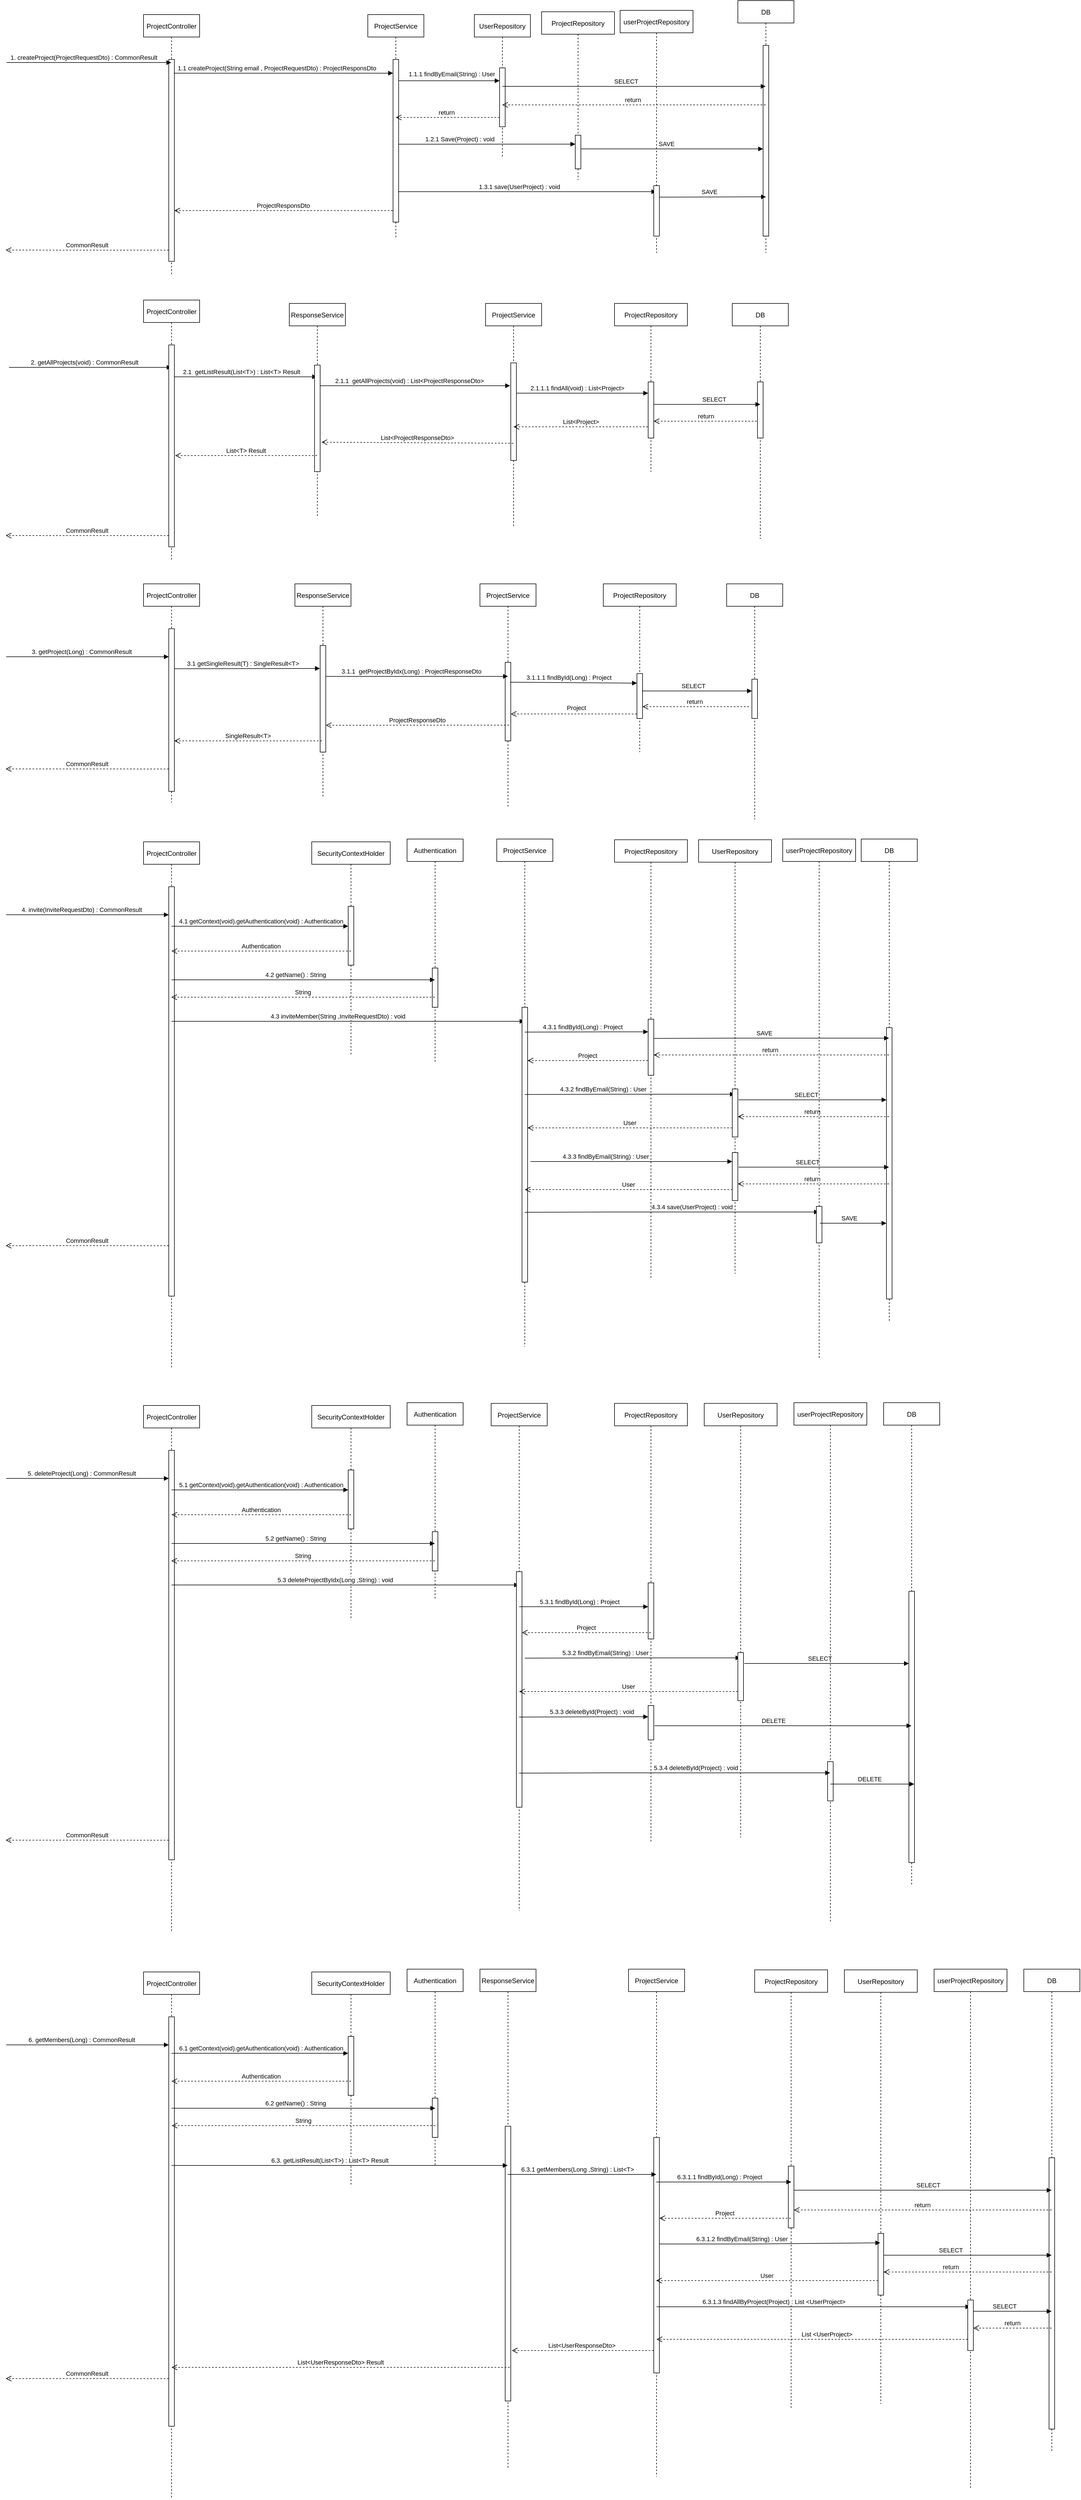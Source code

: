 <mxfile version="19.0.2" type="device"><diagram id="kgpKYQtTHZ0yAKxKKP6v" name="Page-1"><mxGraphModel dx="1528" dy="1760" grid="1" gridSize="10" guides="1" tooltips="1" connect="1" arrows="1" fold="1" page="1" pageScale="1" pageWidth="850" pageHeight="1100" math="0" shadow="0"><root><mxCell id="0"/><mxCell id="1" parent="0"/><mxCell id="3nuBFxr9cyL0pnOWT2aG-5" value="ProjectController" style="shape=umlLifeline;perimeter=lifelinePerimeter;container=1;collapsible=0;recursiveResize=0;rounded=0;shadow=0;strokeWidth=1;" parent="1" vertex="1"><mxGeometry x="360" y="85" width="100" height="465" as="geometry"/></mxCell><mxCell id="3nuBFxr9cyL0pnOWT2aG-6" value="" style="points=[];perimeter=orthogonalPerimeter;rounded=0;shadow=0;strokeWidth=1;" parent="3nuBFxr9cyL0pnOWT2aG-5" vertex="1"><mxGeometry x="45" y="80" width="10" height="360" as="geometry"/></mxCell><mxCell id="xVTGuYF2IWouIclzucZM-11" value="CommonResult" style="verticalAlign=bottom;endArrow=open;dashed=1;endSize=8;shadow=0;strokeWidth=1;entryX=0.922;entryY=0.934;entryDx=0;entryDy=0;entryPerimeter=0;" edge="1" parent="3nuBFxr9cyL0pnOWT2aG-5"><mxGeometry relative="1" as="geometry"><mxPoint x="-245.78" y="419.92" as="targetPoint"/><mxPoint x="45" y="420" as="sourcePoint"/></mxGeometry></mxCell><mxCell id="gjOl4dN1WwCDveRCM5ID-1" value="ProjectService" style="shape=umlLifeline;perimeter=lifelinePerimeter;container=1;collapsible=0;recursiveResize=0;rounded=0;shadow=0;strokeWidth=1;" parent="1" vertex="1"><mxGeometry x="760" y="85" width="100" height="400" as="geometry"/></mxCell><mxCell id="gjOl4dN1WwCDveRCM5ID-2" value="" style="points=[];perimeter=orthogonalPerimeter;rounded=0;shadow=0;strokeWidth=1;" parent="gjOl4dN1WwCDveRCM5ID-1" vertex="1"><mxGeometry x="45" y="80" width="10" height="290" as="geometry"/></mxCell><mxCell id="xVTGuYF2IWouIclzucZM-5" value="ProjectResponsDto" style="verticalAlign=bottom;endArrow=open;dashed=1;endSize=8;shadow=0;strokeWidth=1;" edge="1" parent="gjOl4dN1WwCDveRCM5ID-1" target="3nuBFxr9cyL0pnOWT2aG-6"><mxGeometry relative="1" as="geometry"><mxPoint x="-335" y="349.5" as="targetPoint"/><mxPoint x="44.5" y="349.5" as="sourcePoint"/></mxGeometry></mxCell><mxCell id="gjOl4dN1WwCDveRCM5ID-3" value="DB" style="shape=umlLifeline;perimeter=lifelinePerimeter;container=1;collapsible=0;recursiveResize=0;rounded=0;shadow=0;strokeWidth=1;" parent="1" vertex="1"><mxGeometry x="1420" y="60" width="100" height="450" as="geometry"/></mxCell><mxCell id="gjOl4dN1WwCDveRCM5ID-4" value="" style="points=[];perimeter=orthogonalPerimeter;rounded=0;shadow=0;strokeWidth=1;" parent="gjOl4dN1WwCDveRCM5ID-3" vertex="1"><mxGeometry x="45" y="80" width="10" height="340" as="geometry"/></mxCell><mxCell id="gjOl4dN1WwCDveRCM5ID-7" value="1. createProject(ProjectRequestDto) : CommonResult" style="verticalAlign=bottom;endArrow=block;shadow=0;strokeWidth=1;exitX=1.073;exitY=0.054;exitDx=0;exitDy=0;exitPerimeter=0;" parent="1" edge="1" target="3nuBFxr9cyL0pnOWT2aG-5"><mxGeometry x="-0.059" relative="1" as="geometry"><mxPoint x="115.73" y="170.52" as="sourcePoint"/><mxPoint x="410" y="170" as="targetPoint"/><mxPoint as="offset"/></mxGeometry></mxCell><mxCell id="gjOl4dN1WwCDveRCM5ID-31" value="2. getAllProjects(void) : CommonResult " style="verticalAlign=bottom;endArrow=block;shadow=0;strokeWidth=1;" parent="1" edge="1"><mxGeometry x="-0.059" relative="1" as="geometry"><mxPoint x="120" y="714" as="sourcePoint"/><mxPoint x="410" y="714" as="targetPoint"/><mxPoint as="offset"/></mxGeometry></mxCell><mxCell id="gjOl4dN1WwCDveRCM5ID-45" value="UserRepository" style="shape=umlLifeline;perimeter=lifelinePerimeter;container=1;collapsible=0;recursiveResize=0;rounded=0;shadow=0;strokeWidth=1;" parent="1" vertex="1"><mxGeometry x="950" y="85" width="100" height="255" as="geometry"/></mxCell><mxCell id="gjOl4dN1WwCDveRCM5ID-48" value="" style="points=[];perimeter=orthogonalPerimeter;rounded=0;shadow=0;strokeWidth=1;" parent="gjOl4dN1WwCDveRCM5ID-45" vertex="1"><mxGeometry x="45" y="95" width="10" height="105" as="geometry"/></mxCell><mxCell id="gjOl4dN1WwCDveRCM5ID-50" value="1.1.1 findByEmail(String) : User" style="verticalAlign=bottom;endArrow=block;shadow=0;strokeWidth=1;" parent="gjOl4dN1WwCDveRCM5ID-45" edge="1" source="gjOl4dN1WwCDveRCM5ID-2"><mxGeometry x="0.056" y="3" relative="1" as="geometry"><mxPoint x="-130" y="118" as="sourcePoint"/><mxPoint x="45" y="118" as="targetPoint"/><mxPoint as="offset"/><Array as="points"><mxPoint x="45" y="118"/></Array></mxGeometry></mxCell><mxCell id="xVTGuYF2IWouIclzucZM-22" value="1.2.1 Save(Project) : void" style="verticalAlign=bottom;endArrow=block;shadow=0;strokeWidth=1;exitX=0.941;exitY=0.521;exitDx=0;exitDy=0;exitPerimeter=0;" edge="1" parent="gjOl4dN1WwCDveRCM5ID-45" source="gjOl4dN1WwCDveRCM5ID-2"><mxGeometry x="-0.31" relative="1" as="geometry"><mxPoint x="-130" y="231" as="sourcePoint"/><mxPoint x="180" y="231" as="targetPoint"/><mxPoint x="1" as="offset"/><Array as="points"><mxPoint x="140" y="231"/><mxPoint x="180" y="231"/></Array></mxGeometry></mxCell><mxCell id="gjOl4dN1WwCDveRCM5ID-36" value="2.1  getListResult(List&lt;T&gt;) : List&lt;T&gt; Result" style="verticalAlign=bottom;endArrow=block;shadow=0;strokeWidth=1;" parent="1" edge="1" target="xVTGuYF2IWouIclzucZM-33"><mxGeometry x="-0.057" relative="1" as="geometry"><mxPoint x="415" y="730.83" as="sourcePoint"/><mxPoint x="806.6" y="730.83" as="targetPoint"/><mxPoint as="offset"/></mxGeometry></mxCell><mxCell id="xVTGuYF2IWouIclzucZM-4" value="return " style="verticalAlign=bottom;endArrow=open;dashed=1;endSize=8;shadow=0;strokeWidth=1;" edge="1" parent="1"><mxGeometry relative="1" as="geometry"><mxPoint x="999.759" y="246" as="targetPoint"/><mxPoint x="1469.5" y="246" as="sourcePoint"/></mxGeometry></mxCell><mxCell id="xVTGuYF2IWouIclzucZM-7" value="ProjectRepository" style="shape=umlLifeline;perimeter=lifelinePerimeter;container=1;collapsible=0;recursiveResize=0;rounded=0;shadow=0;strokeWidth=1;" vertex="1" parent="1"><mxGeometry x="1070" y="80" width="130" height="300" as="geometry"/></mxCell><mxCell id="xVTGuYF2IWouIclzucZM-20" value="" style="points=[];perimeter=orthogonalPerimeter;rounded=0;shadow=0;strokeWidth=1;" vertex="1" parent="xVTGuYF2IWouIclzucZM-7"><mxGeometry x="60" y="220" width="10" height="60" as="geometry"/></mxCell><mxCell id="xVTGuYF2IWouIclzucZM-10" value="1.3.1 save(UserProject) : void" style="verticalAlign=bottom;endArrow=block;shadow=0;strokeWidth=1;exitX=0.916;exitY=0.813;exitDx=0;exitDy=0;exitPerimeter=0;" edge="1" parent="1" source="gjOl4dN1WwCDveRCM5ID-2" target="xVTGuYF2IWouIclzucZM-18"><mxGeometry x="-0.059" relative="1" as="geometry"><mxPoint x="820" y="401" as="sourcePoint"/><mxPoint x="1135.2" y="400.0" as="targetPoint"/><mxPoint as="offset"/></mxGeometry></mxCell><mxCell id="gjOl4dN1WwCDveRCM5ID-9" value="1.1 createProject(String email , ProjectRequestDto) : ProjectResponsDto" style="verticalAlign=bottom;endArrow=block;shadow=0;strokeWidth=1;exitX=0.911;exitY=0.068;exitDx=0;exitDy=0;exitPerimeter=0;" parent="1" edge="1" target="gjOl4dN1WwCDveRCM5ID-2" source="3nuBFxr9cyL0pnOWT2aG-6"><mxGeometry x="-0.059" relative="1" as="geometry"><mxPoint x="425" y="190" as="sourcePoint"/><mxPoint x="810" y="190" as="targetPoint"/><mxPoint as="offset"/></mxGeometry></mxCell><mxCell id="xVTGuYF2IWouIclzucZM-15" value="SELECT" style="verticalAlign=bottom;endArrow=block;shadow=0;strokeWidth=1;" edge="1" parent="1" source="gjOl4dN1WwCDveRCM5ID-45" target="gjOl4dN1WwCDveRCM5ID-3"><mxGeometry x="-0.059" relative="1" as="geometry"><mxPoint x="1020" y="213" as="sourcePoint"/><mxPoint x="1206" y="213" as="targetPoint"/><mxPoint as="offset"/><Array as="points"><mxPoint x="1206" y="213"/><mxPoint x="1260" y="213"/></Array></mxGeometry></mxCell><mxCell id="xVTGuYF2IWouIclzucZM-17" value="return " style="verticalAlign=bottom;endArrow=open;dashed=1;endSize=8;shadow=0;strokeWidth=1;exitX=-0.019;exitY=0.842;exitDx=0;exitDy=0;exitPerimeter=0;" edge="1" parent="1" source="gjOl4dN1WwCDveRCM5ID-48" target="gjOl4dN1WwCDveRCM5ID-1"><mxGeometry relative="1" as="geometry"><mxPoint x="810" y="270" as="targetPoint"/><mxPoint x="990" y="270" as="sourcePoint"/></mxGeometry></mxCell><mxCell id="xVTGuYF2IWouIclzucZM-18" value="userProjectRepository" style="shape=umlLifeline;perimeter=lifelinePerimeter;container=1;collapsible=0;recursiveResize=0;rounded=0;shadow=0;strokeWidth=1;" vertex="1" parent="1"><mxGeometry x="1210" y="77.5" width="130" height="432.5" as="geometry"/></mxCell><mxCell id="xVTGuYF2IWouIclzucZM-19" value="" style="points=[];perimeter=orthogonalPerimeter;rounded=0;shadow=0;strokeWidth=1;" vertex="1" parent="xVTGuYF2IWouIclzucZM-18"><mxGeometry x="60" y="312.5" width="10" height="90" as="geometry"/></mxCell><mxCell id="xVTGuYF2IWouIclzucZM-23" value="SAVE" style="verticalAlign=bottom;endArrow=block;shadow=0;strokeWidth=1;" edge="1" parent="xVTGuYF2IWouIclzucZM-18" target="gjOl4dN1WwCDveRCM5ID-4"><mxGeometry x="-0.059" relative="1" as="geometry"><mxPoint x="-70" y="247" as="sourcePoint"/><mxPoint x="400" y="247" as="targetPoint"/><mxPoint as="offset"/><Array as="points"><mxPoint x="136.5" y="247"/><mxPoint x="190.5" y="247"/></Array></mxGeometry></mxCell><mxCell id="xVTGuYF2IWouIclzucZM-24" value="SAVE" style="verticalAlign=bottom;endArrow=block;shadow=0;strokeWidth=1;" edge="1" parent="xVTGuYF2IWouIclzucZM-18"><mxGeometry x="-0.059" relative="1" as="geometry"><mxPoint x="70" y="333.03" as="sourcePoint"/><mxPoint x="260" y="332.5" as="targetPoint"/><mxPoint as="offset"/><Array as="points"><mxPoint x="230" y="332.5"/></Array></mxGeometry></mxCell><mxCell id="xVTGuYF2IWouIclzucZM-30" value="ProjectService" style="shape=umlLifeline;perimeter=lifelinePerimeter;container=1;collapsible=0;recursiveResize=0;rounded=0;shadow=0;strokeWidth=1;" vertex="1" parent="1"><mxGeometry x="970" y="600" width="100" height="400" as="geometry"/></mxCell><mxCell id="xVTGuYF2IWouIclzucZM-41" value="" style="points=[];perimeter=orthogonalPerimeter;rounded=0;shadow=0;strokeWidth=1;" vertex="1" parent="xVTGuYF2IWouIclzucZM-30"><mxGeometry x="45" y="106" width="10" height="174" as="geometry"/></mxCell><mxCell id="xVTGuYF2IWouIclzucZM-32" value="List&lt;ProjectResponseDto&gt;" style="verticalAlign=bottom;endArrow=open;dashed=1;endSize=8;shadow=0;strokeWidth=1;fontFamily=Helvetica;entryX=1.253;entryY=0.516;entryDx=0;entryDy=0;entryPerimeter=0;" edge="1" parent="1"><mxGeometry relative="1" as="geometry"><mxPoint x="677.53" y="847.4" as="targetPoint"/><mxPoint x="1019.5" y="849.33" as="sourcePoint"/></mxGeometry></mxCell><mxCell id="xVTGuYF2IWouIclzucZM-33" value="ResponseService" style="shape=umlLifeline;perimeter=lifelinePerimeter;container=1;collapsible=0;recursiveResize=0;rounded=0;shadow=0;strokeWidth=1;fontFamily=Helvetica;" vertex="1" parent="1"><mxGeometry x="620" y="600" width="100" height="380" as="geometry"/></mxCell><mxCell id="xVTGuYF2IWouIclzucZM-34" value="" style="points=[];perimeter=orthogonalPerimeter;rounded=0;shadow=0;strokeWidth=1;" vertex="1" parent="xVTGuYF2IWouIclzucZM-33"><mxGeometry x="45" y="110" width="10" height="190" as="geometry"/></mxCell><mxCell id="xVTGuYF2IWouIclzucZM-38" value="ProjectController" style="shape=umlLifeline;perimeter=lifelinePerimeter;container=1;collapsible=0;recursiveResize=0;rounded=0;shadow=0;strokeWidth=1;" vertex="1" parent="1"><mxGeometry x="360" y="594" width="100" height="465" as="geometry"/></mxCell><mxCell id="xVTGuYF2IWouIclzucZM-39" value="" style="points=[];perimeter=orthogonalPerimeter;rounded=0;shadow=0;strokeWidth=1;" vertex="1" parent="xVTGuYF2IWouIclzucZM-38"><mxGeometry x="45" y="80" width="10" height="360" as="geometry"/></mxCell><mxCell id="xVTGuYF2IWouIclzucZM-40" value="CommonResult" style="verticalAlign=bottom;endArrow=open;dashed=1;endSize=8;shadow=0;strokeWidth=1;entryX=0.922;entryY=0.934;entryDx=0;entryDy=0;entryPerimeter=0;" edge="1" parent="xVTGuYF2IWouIclzucZM-38"><mxGeometry relative="1" as="geometry"><mxPoint x="-245.78" y="419.92" as="targetPoint"/><mxPoint x="45" y="420" as="sourcePoint"/></mxGeometry></mxCell><mxCell id="xVTGuYF2IWouIclzucZM-37" value="2.1.1  getAllProjects(void) : List&lt;ProjectResponseDto&gt;" style="verticalAlign=bottom;endArrow=block;shadow=0;strokeWidth=1;fontFamily=Helvetica;entryX=-0.127;entryY=0.338;entryDx=0;entryDy=0;entryPerimeter=0;" edge="1" parent="1"><mxGeometry x="-0.057" relative="1" as="geometry"><mxPoint x="675" y="746.812" as="sourcePoint"/><mxPoint x="1013.73" y="746.812" as="targetPoint"/><mxPoint as="offset"/></mxGeometry></mxCell><mxCell id="xVTGuYF2IWouIclzucZM-42" value="ProjectRepository" style="shape=umlLifeline;perimeter=lifelinePerimeter;container=1;collapsible=0;recursiveResize=0;rounded=0;shadow=0;strokeWidth=1;" vertex="1" parent="1"><mxGeometry x="1200" y="600" width="130" height="300" as="geometry"/></mxCell><mxCell id="xVTGuYF2IWouIclzucZM-43" value="" style="points=[];perimeter=orthogonalPerimeter;rounded=0;shadow=0;strokeWidth=1;" vertex="1" parent="xVTGuYF2IWouIclzucZM-42"><mxGeometry x="60" y="140" width="10" height="100" as="geometry"/></mxCell><mxCell id="xVTGuYF2IWouIclzucZM-45" value="2.1.1.1 findAll(void) : List&lt;Project&gt; " style="verticalAlign=bottom;endArrow=block;shadow=0;strokeWidth=1;" edge="1" parent="xVTGuYF2IWouIclzucZM-42"><mxGeometry x="-0.059" relative="1" as="geometry"><mxPoint x="-175" y="160" as="sourcePoint"/><mxPoint x="60" y="160" as="targetPoint"/><mxPoint as="offset"/></mxGeometry></mxCell><mxCell id="xVTGuYF2IWouIclzucZM-49" value="return " style="verticalAlign=bottom;endArrow=open;dashed=1;endSize=8;shadow=0;strokeWidth=1;" edge="1" parent="xVTGuYF2IWouIclzucZM-42"><mxGeometry relative="1" as="geometry"><mxPoint x="70" y="210" as="targetPoint"/><mxPoint x="259.74" y="210" as="sourcePoint"/></mxGeometry></mxCell><mxCell id="xVTGuYF2IWouIclzucZM-46" value="DB" style="shape=umlLifeline;perimeter=lifelinePerimeter;container=1;collapsible=0;recursiveResize=0;rounded=0;shadow=0;strokeWidth=1;" vertex="1" parent="1"><mxGeometry x="1410" y="600" width="100" height="420" as="geometry"/></mxCell><mxCell id="xVTGuYF2IWouIclzucZM-47" value="" style="points=[];perimeter=orthogonalPerimeter;rounded=0;shadow=0;strokeWidth=1;" vertex="1" parent="xVTGuYF2IWouIclzucZM-46"><mxGeometry x="45" y="140" width="10" height="100" as="geometry"/></mxCell><mxCell id="xVTGuYF2IWouIclzucZM-48" value="SELECT" style="verticalAlign=bottom;endArrow=block;shadow=0;strokeWidth=1;" edge="1" parent="1"><mxGeometry x="-0.059" relative="1" as="geometry"><mxPoint x="1270" y="780" as="sourcePoint"/><mxPoint x="1460" y="780" as="targetPoint"/><mxPoint as="offset"/><Array as="points"><mxPoint x="1440" y="780"/><mxPoint x="1420" y="780"/></Array></mxGeometry></mxCell><mxCell id="xVTGuYF2IWouIclzucZM-50" value="List&lt;Project&gt;" style="verticalAlign=bottom;endArrow=open;dashed=1;endSize=8;shadow=0;strokeWidth=1;" edge="1" parent="1" target="xVTGuYF2IWouIclzucZM-30"><mxGeometry x="-0.003" relative="1" as="geometry"><mxPoint x="1070" y="820" as="targetPoint"/><mxPoint x="1259.74" y="820" as="sourcePoint"/><mxPoint as="offset"/></mxGeometry></mxCell><mxCell id="xVTGuYF2IWouIclzucZM-51" value="List&lt;T&gt; Result" style="verticalAlign=bottom;endArrow=open;dashed=1;endSize=8;shadow=0;strokeWidth=1;entryX=1.14;entryY=0.548;entryDx=0;entryDy=0;entryPerimeter=0;" edge="1" parent="1" source="xVTGuYF2IWouIclzucZM-33" target="xVTGuYF2IWouIclzucZM-39"><mxGeometry relative="1" as="geometry"><mxPoint x="420" y="870" as="targetPoint"/><mxPoint x="670.78" y="870.08" as="sourcePoint"/></mxGeometry></mxCell><mxCell id="xVTGuYF2IWouIclzucZM-52" value="ProjectController" style="shape=umlLifeline;perimeter=lifelinePerimeter;container=1;collapsible=0;recursiveResize=0;rounded=0;shadow=0;strokeWidth=1;" vertex="1" parent="1"><mxGeometry x="360" y="1100" width="100" height="390" as="geometry"/></mxCell><mxCell id="xVTGuYF2IWouIclzucZM-53" value="" style="points=[];perimeter=orthogonalPerimeter;rounded=0;shadow=0;strokeWidth=1;" vertex="1" parent="xVTGuYF2IWouIclzucZM-52"><mxGeometry x="45" y="80" width="10" height="290" as="geometry"/></mxCell><mxCell id="xVTGuYF2IWouIclzucZM-54" value="CommonResult" style="verticalAlign=bottom;endArrow=open;dashed=1;endSize=8;shadow=0;strokeWidth=1;entryX=0.922;entryY=0.934;entryDx=0;entryDy=0;entryPerimeter=0;" edge="1" parent="xVTGuYF2IWouIclzucZM-52"><mxGeometry relative="1" as="geometry"><mxPoint x="-245.78" y="330.0" as="targetPoint"/><mxPoint x="45" y="330.08" as="sourcePoint"/></mxGeometry></mxCell><mxCell id="xVTGuYF2IWouIclzucZM-55" value="3. getProject(Long) : CommonResult " style="verticalAlign=bottom;endArrow=block;shadow=0;strokeWidth=1;" edge="1" parent="xVTGuYF2IWouIclzucZM-52"><mxGeometry x="-0.059" relative="1" as="geometry"><mxPoint x="-245" y="130" as="sourcePoint"/><mxPoint x="45" y="130" as="targetPoint"/><mxPoint as="offset"/></mxGeometry></mxCell><mxCell id="xVTGuYF2IWouIclzucZM-56" value="ResponseService" style="shape=umlLifeline;perimeter=lifelinePerimeter;container=1;collapsible=0;recursiveResize=0;rounded=0;shadow=0;strokeWidth=1;fontFamily=Helvetica;" vertex="1" parent="1"><mxGeometry x="630" y="1100" width="100" height="380" as="geometry"/></mxCell><mxCell id="xVTGuYF2IWouIclzucZM-57" value="" style="points=[];perimeter=orthogonalPerimeter;rounded=0;shadow=0;strokeWidth=1;" vertex="1" parent="xVTGuYF2IWouIclzucZM-56"><mxGeometry x="45" y="110" width="10" height="190" as="geometry"/></mxCell><mxCell id="xVTGuYF2IWouIclzucZM-58" value="3.1 getSingleResult(T) : SingleResult&lt;T&gt;" style="verticalAlign=bottom;endArrow=block;shadow=0;strokeWidth=1;entryX=-0.052;entryY=0.215;entryDx=0;entryDy=0;entryPerimeter=0;exitX=1.06;exitY=0.246;exitDx=0;exitDy=0;exitPerimeter=0;" edge="1" parent="1" source="xVTGuYF2IWouIclzucZM-53" target="xVTGuYF2IWouIclzucZM-57"><mxGeometry x="-0.057" relative="1" as="geometry"><mxPoint x="420" y="1250" as="sourcePoint"/><mxPoint x="670" y="1250" as="targetPoint"/><mxPoint as="offset"/></mxGeometry></mxCell><mxCell id="xVTGuYF2IWouIclzucZM-59" value="ProjectService" style="shape=umlLifeline;perimeter=lifelinePerimeter;container=1;collapsible=0;recursiveResize=0;rounded=0;shadow=0;strokeWidth=1;" vertex="1" parent="1"><mxGeometry x="960" y="1100" width="100" height="400" as="geometry"/></mxCell><mxCell id="xVTGuYF2IWouIclzucZM-60" value="" style="points=[];perimeter=orthogonalPerimeter;rounded=0;shadow=0;strokeWidth=1;" vertex="1" parent="xVTGuYF2IWouIclzucZM-59"><mxGeometry x="45" y="140" width="10" height="140" as="geometry"/></mxCell><mxCell id="xVTGuYF2IWouIclzucZM-61" value="3.1.1  getProjectByIdx(Long) : ProjectResponseDto" style="verticalAlign=bottom;endArrow=block;shadow=0;strokeWidth=1;fontFamily=Helvetica;entryX=0.5;entryY=0.214;entryDx=0;entryDy=0;entryPerimeter=0;" edge="1" parent="1"><mxGeometry x="-0.057" relative="1" as="geometry"><mxPoint x="685" y="1265.002" as="sourcePoint"/><mxPoint x="1010" y="1264.96" as="targetPoint"/><mxPoint as="offset"/></mxGeometry></mxCell><mxCell id="xVTGuYF2IWouIclzucZM-62" value="ProjectRepository" style="shape=umlLifeline;perimeter=lifelinePerimeter;container=1;collapsible=0;recursiveResize=0;rounded=0;shadow=0;strokeWidth=1;" vertex="1" parent="1"><mxGeometry x="1180" y="1100" width="130" height="300" as="geometry"/></mxCell><mxCell id="xVTGuYF2IWouIclzucZM-63" value="" style="points=[];perimeter=orthogonalPerimeter;rounded=0;shadow=0;strokeWidth=1;" vertex="1" parent="xVTGuYF2IWouIclzucZM-62"><mxGeometry x="60" y="160" width="10" height="80" as="geometry"/></mxCell><mxCell id="xVTGuYF2IWouIclzucZM-64" value="3.1.1.1 findById(Long) : Project " style="verticalAlign=bottom;endArrow=block;shadow=0;strokeWidth=1;exitX=0.9;exitY=0.253;exitDx=0;exitDy=0;exitPerimeter=0;" edge="1" parent="xVTGuYF2IWouIclzucZM-62" source="xVTGuYF2IWouIclzucZM-60"><mxGeometry x="-0.059" relative="1" as="geometry"><mxPoint x="-160" y="180" as="sourcePoint"/><mxPoint x="60" y="177" as="targetPoint"/><mxPoint as="offset"/></mxGeometry></mxCell><mxCell id="xVTGuYF2IWouIclzucZM-65" value="return " style="verticalAlign=bottom;endArrow=open;dashed=1;endSize=8;shadow=0;strokeWidth=1;" edge="1" parent="xVTGuYF2IWouIclzucZM-62"><mxGeometry relative="1" as="geometry"><mxPoint x="70" y="219" as="targetPoint"/><mxPoint x="259.74" y="219" as="sourcePoint"/></mxGeometry></mxCell><mxCell id="xVTGuYF2IWouIclzucZM-68" value="DB" style="shape=umlLifeline;perimeter=lifelinePerimeter;container=1;collapsible=0;recursiveResize=0;rounded=0;shadow=0;strokeWidth=1;" vertex="1" parent="1"><mxGeometry x="1400" y="1100" width="100" height="420" as="geometry"/></mxCell><mxCell id="xVTGuYF2IWouIclzucZM-69" value="" style="points=[];perimeter=orthogonalPerimeter;rounded=0;shadow=0;strokeWidth=1;" vertex="1" parent="xVTGuYF2IWouIclzucZM-68"><mxGeometry x="45" y="170" width="10" height="70" as="geometry"/></mxCell><mxCell id="xVTGuYF2IWouIclzucZM-70" value="SELECT" style="verticalAlign=bottom;endArrow=block;shadow=0;strokeWidth=1;exitX=0.9;exitY=0.253;exitDx=0;exitDy=0;exitPerimeter=0;" edge="1" parent="xVTGuYF2IWouIclzucZM-68"><mxGeometry x="-0.059" relative="1" as="geometry"><mxPoint x="-151" y="191" as="sourcePoint"/><mxPoint x="45" y="191" as="targetPoint"/><mxPoint as="offset"/></mxGeometry></mxCell><mxCell id="xVTGuYF2IWouIclzucZM-71" value="Project" style="verticalAlign=bottom;endArrow=open;dashed=1;endSize=8;shadow=0;strokeWidth=1;" edge="1" parent="1" target="xVTGuYF2IWouIclzucZM-60"><mxGeometry x="-0.044" y="-2" relative="1" as="geometry"><mxPoint x="1010.183" y="1332.0" as="targetPoint"/><mxPoint x="1239.74" y="1332" as="sourcePoint"/><mxPoint as="offset"/></mxGeometry></mxCell><mxCell id="xVTGuYF2IWouIclzucZM-73" value="ProjectResponseDto" style="verticalAlign=bottom;endArrow=open;dashed=1;endSize=8;shadow=0;strokeWidth=1;fontFamily=Helvetica;entryX=1.02;entryY=0.748;entryDx=0;entryDy=0;entryPerimeter=0;" edge="1" parent="1" target="xVTGuYF2IWouIclzucZM-57"><mxGeometry relative="1" as="geometry"><mxPoint x="670.0" y="1350" as="targetPoint"/><mxPoint x="1011.97" y="1351.93" as="sourcePoint"/></mxGeometry></mxCell><mxCell id="xVTGuYF2IWouIclzucZM-74" value="SingleResult&lt;T&gt;" style="verticalAlign=bottom;endArrow=open;dashed=1;endSize=8;shadow=0;strokeWidth=1;" edge="1" parent="1" target="xVTGuYF2IWouIclzucZM-53"><mxGeometry relative="1" as="geometry"><mxPoint x="420" y="1380" as="targetPoint"/><mxPoint x="678.1" y="1380" as="sourcePoint"/></mxGeometry></mxCell><mxCell id="xVTGuYF2IWouIclzucZM-75" value="ProjectController" style="shape=umlLifeline;perimeter=lifelinePerimeter;container=1;collapsible=0;recursiveResize=0;rounded=0;shadow=0;strokeWidth=1;" vertex="1" parent="1"><mxGeometry x="360" y="1560" width="100" height="940" as="geometry"/></mxCell><mxCell id="xVTGuYF2IWouIclzucZM-76" value="" style="points=[];perimeter=orthogonalPerimeter;rounded=0;shadow=0;strokeWidth=1;" vertex="1" parent="xVTGuYF2IWouIclzucZM-75"><mxGeometry x="45" y="80" width="10" height="730" as="geometry"/></mxCell><mxCell id="xVTGuYF2IWouIclzucZM-77" value="CommonResult" style="verticalAlign=bottom;endArrow=open;dashed=1;endSize=8;shadow=0;strokeWidth=1;entryX=0.922;entryY=0.934;entryDx=0;entryDy=0;entryPerimeter=0;" edge="1" parent="xVTGuYF2IWouIclzucZM-75"><mxGeometry relative="1" as="geometry"><mxPoint x="-245.78" y="720" as="targetPoint"/><mxPoint x="45" y="720.08" as="sourcePoint"/></mxGeometry></mxCell><mxCell id="xVTGuYF2IWouIclzucZM-78" value="4. invite(InviteRequestDto) : CommonResult " style="verticalAlign=bottom;endArrow=block;shadow=0;strokeWidth=1;" edge="1" parent="xVTGuYF2IWouIclzucZM-75"><mxGeometry x="-0.059" relative="1" as="geometry"><mxPoint x="-245" y="130" as="sourcePoint"/><mxPoint x="45" y="130" as="targetPoint"/><mxPoint as="offset"/></mxGeometry></mxCell><mxCell id="xVTGuYF2IWouIclzucZM-79" value="SecurityContextHolder" style="shape=umlLifeline;perimeter=lifelinePerimeter;container=1;collapsible=0;recursiveResize=0;rounded=0;shadow=0;strokeWidth=1;fontFamily=Helvetica;" vertex="1" parent="1"><mxGeometry x="660" y="1560" width="140" height="380" as="geometry"/></mxCell><mxCell id="xVTGuYF2IWouIclzucZM-80" value="" style="points=[];perimeter=orthogonalPerimeter;rounded=0;shadow=0;strokeWidth=1;" vertex="1" parent="xVTGuYF2IWouIclzucZM-79"><mxGeometry x="65" y="115" width="10" height="105" as="geometry"/></mxCell><mxCell id="xVTGuYF2IWouIclzucZM-82" value="Authentication" style="verticalAlign=bottom;endArrow=open;dashed=1;endSize=8;shadow=0;strokeWidth=1;" edge="1" parent="xVTGuYF2IWouIclzucZM-79" target="xVTGuYF2IWouIclzucZM-75"><mxGeometry relative="1" as="geometry"><mxPoint x="-193.1" y="194.79" as="targetPoint"/><mxPoint x="70.0" y="194.79" as="sourcePoint"/></mxGeometry></mxCell><mxCell id="xVTGuYF2IWouIclzucZM-90" value="4.3 inviteMember(String ,InviteRequestDto) : void" style="verticalAlign=bottom;endArrow=block;shadow=0;strokeWidth=1;fontFamily=Helvetica;" edge="1" parent="xVTGuYF2IWouIclzucZM-79" target="xVTGuYF2IWouIclzucZM-88"><mxGeometry x="-0.057" relative="1" as="geometry"><mxPoint x="-250.003" y="320.002" as="sourcePoint"/><mxPoint x="220.33" y="320.002" as="targetPoint"/><mxPoint as="offset"/></mxGeometry></mxCell><mxCell id="xVTGuYF2IWouIclzucZM-81" value="4.1 getContext(void).getAuthentication(void) : Authentication" style="verticalAlign=bottom;endArrow=block;shadow=0;strokeWidth=1;exitX=1.06;exitY=0.246;exitDx=0;exitDy=0;exitPerimeter=0;" edge="1" parent="1" target="xVTGuYF2IWouIclzucZM-80"><mxGeometry x="0.016" relative="1" as="geometry"><mxPoint x="410.0" y="1710.49" as="sourcePoint"/><mxPoint x="668.88" y="1710" as="targetPoint"/><mxPoint as="offset"/></mxGeometry></mxCell><mxCell id="xVTGuYF2IWouIclzucZM-83" value="Authentication" style="shape=umlLifeline;perimeter=lifelinePerimeter;container=1;collapsible=0;recursiveResize=0;rounded=0;shadow=0;strokeWidth=1;" vertex="1" parent="1"><mxGeometry x="830" y="1555" width="100" height="400" as="geometry"/></mxCell><mxCell id="xVTGuYF2IWouIclzucZM-84" value="" style="points=[];perimeter=orthogonalPerimeter;rounded=0;shadow=0;strokeWidth=1;" vertex="1" parent="xVTGuYF2IWouIclzucZM-83"><mxGeometry x="45" y="230" width="10" height="70" as="geometry"/></mxCell><mxCell id="xVTGuYF2IWouIclzucZM-85" value="4.2 getName() : String" style="verticalAlign=bottom;endArrow=block;shadow=0;strokeWidth=1;fontFamily=Helvetica;" edge="1" parent="1" source="xVTGuYF2IWouIclzucZM-75"><mxGeometry x="-0.057" relative="1" as="geometry"><mxPoint x="420" y="1806" as="sourcePoint"/><mxPoint x="879.5" y="1806.042" as="targetPoint"/><mxPoint as="offset"/></mxGeometry></mxCell><mxCell id="xVTGuYF2IWouIclzucZM-86" value="String" style="verticalAlign=bottom;endArrow=open;dashed=1;endSize=8;shadow=0;strokeWidth=1;" edge="1" parent="1"><mxGeometry relative="1" as="geometry"><mxPoint x="409.5" y="1837" as="targetPoint"/><mxPoint x="879.5" y="1837" as="sourcePoint"/></mxGeometry></mxCell><mxCell id="xVTGuYF2IWouIclzucZM-88" value="ProjectService" style="shape=umlLifeline;perimeter=lifelinePerimeter;container=1;collapsible=0;recursiveResize=0;rounded=0;shadow=0;strokeWidth=1;" vertex="1" parent="1"><mxGeometry x="990" y="1555" width="100" height="905" as="geometry"/></mxCell><mxCell id="xVTGuYF2IWouIclzucZM-89" value="" style="points=[];perimeter=orthogonalPerimeter;rounded=0;shadow=0;strokeWidth=1;" vertex="1" parent="xVTGuYF2IWouIclzucZM-88"><mxGeometry x="45" y="300" width="10" height="490" as="geometry"/></mxCell><mxCell id="xVTGuYF2IWouIclzucZM-91" value="ProjectRepository" style="shape=umlLifeline;perimeter=lifelinePerimeter;container=1;collapsible=0;recursiveResize=0;rounded=0;shadow=0;strokeWidth=1;" vertex="1" parent="1"><mxGeometry x="1200" y="1556.25" width="130" height="783.75" as="geometry"/></mxCell><mxCell id="xVTGuYF2IWouIclzucZM-92" value="" style="points=[];perimeter=orthogonalPerimeter;rounded=0;shadow=0;strokeWidth=1;" vertex="1" parent="xVTGuYF2IWouIclzucZM-91"><mxGeometry x="60" y="320" width="10" height="100" as="geometry"/></mxCell><mxCell id="xVTGuYF2IWouIclzucZM-103" value="4.3.2 findByEmail(String) : User" style="verticalAlign=bottom;endArrow=block;shadow=0;strokeWidth=1;" edge="1" parent="xVTGuYF2IWouIclzucZM-91" target="xVTGuYF2IWouIclzucZM-101"><mxGeometry x="-0.252" relative="1" as="geometry"><mxPoint x="-160" y="454.28" as="sourcePoint"/><mxPoint x="60" y="453.75" as="targetPoint"/><mxPoint as="offset"/><Array as="points"><mxPoint y="453.75"/></Array></mxGeometry></mxCell><mxCell id="xVTGuYF2IWouIclzucZM-111" value="User" style="verticalAlign=bottom;endArrow=open;dashed=1;endSize=8;shadow=0;strokeWidth=1;" edge="1" parent="xVTGuYF2IWouIclzucZM-91" target="xVTGuYF2IWouIclzucZM-88"><mxGeometry relative="1" as="geometry"><mxPoint x="-150" y="623.75" as="targetPoint"/><mxPoint x="210.5" y="623.75" as="sourcePoint"/></mxGeometry></mxCell><mxCell id="xVTGuYF2IWouIclzucZM-113" value="4.3.4 save(UserProject) : void " style="verticalAlign=bottom;endArrow=block;shadow=0;strokeWidth=1;" edge="1" parent="xVTGuYF2IWouIclzucZM-91" target="xVTGuYF2IWouIclzucZM-114"><mxGeometry x="0.144" relative="1" as="geometry"><mxPoint x="-160" y="664.28" as="sourcePoint"/><mxPoint x="60" y="663.75" as="targetPoint"/><mxPoint as="offset"/><Array as="points"><mxPoint y="663.75"/></Array></mxGeometry></mxCell><mxCell id="xVTGuYF2IWouIclzucZM-95" value="DB" style="shape=umlLifeline;perimeter=lifelinePerimeter;container=1;collapsible=0;recursiveResize=0;rounded=0;shadow=0;strokeWidth=1;" vertex="1" parent="1"><mxGeometry x="1640" y="1555" width="100" height="860" as="geometry"/></mxCell><mxCell id="xVTGuYF2IWouIclzucZM-96" value="" style="points=[];perimeter=orthogonalPerimeter;rounded=0;shadow=0;strokeWidth=1;" vertex="1" parent="xVTGuYF2IWouIclzucZM-95"><mxGeometry x="45" y="336.25" width="10" height="483.75" as="geometry"/></mxCell><mxCell id="xVTGuYF2IWouIclzucZM-98" value="4.3.1 findById(Long) : Project" style="verticalAlign=bottom;endArrow=block;shadow=0;strokeWidth=1;" edge="1" parent="1" target="xVTGuYF2IWouIclzucZM-92"><mxGeometry x="-0.059" relative="1" as="geometry"><mxPoint x="1040" y="1899.28" as="sourcePoint"/><mxPoint x="1230" y="1898.75" as="targetPoint"/><mxPoint as="offset"/><Array as="points"><mxPoint x="1200" y="1898.75"/></Array></mxGeometry></mxCell><mxCell id="xVTGuYF2IWouIclzucZM-94" value="SAVE" style="verticalAlign=bottom;endArrow=block;shadow=0;strokeWidth=1;" edge="1" parent="1" target="xVTGuYF2IWouIclzucZM-95"><mxGeometry x="-0.059" relative="1" as="geometry"><mxPoint x="1270" y="1910.53" as="sourcePoint"/><mxPoint x="1460" y="1910" as="targetPoint"/><mxPoint as="offset"/><Array as="points"><mxPoint x="1430" y="1910"/></Array></mxGeometry></mxCell><mxCell id="xVTGuYF2IWouIclzucZM-99" value="return " style="verticalAlign=bottom;endArrow=open;dashed=1;endSize=8;shadow=0;strokeWidth=1;entryX=1;entryY=0.638;entryDx=0;entryDy=0;entryPerimeter=0;" edge="1" parent="1" source="xVTGuYF2IWouIclzucZM-95" target="xVTGuYF2IWouIclzucZM-92"><mxGeometry relative="1" as="geometry"><mxPoint x="1300" y="1940" as="targetPoint"/><mxPoint x="1489.74" y="1940" as="sourcePoint"/></mxGeometry></mxCell><mxCell id="xVTGuYF2IWouIclzucZM-100" value="Project" style="verticalAlign=bottom;endArrow=open;dashed=1;endSize=8;shadow=0;strokeWidth=1;" edge="1" parent="1" target="xVTGuYF2IWouIclzucZM-89"><mxGeometry relative="1" as="geometry"><mxPoint x="1060" y="1950" as="targetPoint"/><mxPoint x="1259.74" y="1950" as="sourcePoint"/></mxGeometry></mxCell><mxCell id="xVTGuYF2IWouIclzucZM-101" value="UserRepository" style="shape=umlLifeline;perimeter=lifelinePerimeter;container=1;collapsible=0;recursiveResize=0;rounded=0;shadow=0;strokeWidth=1;" vertex="1" parent="1"><mxGeometry x="1350" y="1556.25" width="130" height="773.75" as="geometry"/></mxCell><mxCell id="xVTGuYF2IWouIclzucZM-102" value="" style="points=[];perimeter=orthogonalPerimeter;rounded=0;shadow=0;strokeWidth=1;" vertex="1" parent="xVTGuYF2IWouIclzucZM-101"><mxGeometry x="60" y="444.37" width="10" height="85.63" as="geometry"/></mxCell><mxCell id="xVTGuYF2IWouIclzucZM-104" value="SELECT" style="verticalAlign=bottom;endArrow=block;shadow=0;strokeWidth=1;" edge="1" parent="xVTGuYF2IWouIclzucZM-101" target="xVTGuYF2IWouIclzucZM-96"><mxGeometry x="-0.059" relative="1" as="geometry"><mxPoint x="74.5" y="463.75" as="sourcePoint"/><mxPoint x="259.5" y="463.75" as="targetPoint"/><mxPoint as="offset"/><Array as="points"><mxPoint x="70" y="463.75"/></Array></mxGeometry></mxCell><mxCell id="xVTGuYF2IWouIclzucZM-106" value="User" style="verticalAlign=bottom;endArrow=open;dashed=1;endSize=8;shadow=0;strokeWidth=1;" edge="1" parent="xVTGuYF2IWouIclzucZM-101" target="xVTGuYF2IWouIclzucZM-89"><mxGeometry relative="1" as="geometry"><mxPoint x="-310" y="523.75" as="targetPoint"/><mxPoint x="60.0" y="513.75" as="sourcePoint"/></mxGeometry></mxCell><mxCell id="xVTGuYF2IWouIclzucZM-107" value="" style="points=[];perimeter=orthogonalPerimeter;rounded=0;shadow=0;strokeWidth=1;" vertex="1" parent="xVTGuYF2IWouIclzucZM-101"><mxGeometry x="60" y="557.75" width="10" height="85.63" as="geometry"/></mxCell><mxCell id="xVTGuYF2IWouIclzucZM-108" value="4.3.3 findByEmail(String) : User" style="verticalAlign=bottom;endArrow=block;shadow=0;strokeWidth=1;" edge="1" parent="xVTGuYF2IWouIclzucZM-101"><mxGeometry x="-0.252" relative="1" as="geometry"><mxPoint x="-300" y="573.75" as="sourcePoint"/><mxPoint x="60" y="573.75" as="targetPoint"/><mxPoint as="offset"/><Array as="points"><mxPoint x="-154.5" y="573.75"/></Array></mxGeometry></mxCell><mxCell id="xVTGuYF2IWouIclzucZM-105" value="return " style="verticalAlign=bottom;endArrow=open;dashed=1;endSize=8;shadow=0;strokeWidth=1;" edge="1" parent="1" source="xVTGuYF2IWouIclzucZM-95"><mxGeometry relative="1" as="geometry"><mxPoint x="1420" y="2050" as="targetPoint"/><mxPoint x="1619.5" y="2050" as="sourcePoint"/></mxGeometry></mxCell><mxCell id="xVTGuYF2IWouIclzucZM-109" value="SELECT" style="verticalAlign=bottom;endArrow=block;shadow=0;strokeWidth=1;" edge="1" parent="1" target="xVTGuYF2IWouIclzucZM-95"><mxGeometry x="-0.059" relative="1" as="geometry"><mxPoint x="1424.5" y="2140" as="sourcePoint"/><mxPoint x="1615" y="2140" as="targetPoint"/><mxPoint as="offset"/><Array as="points"><mxPoint x="1420" y="2140"/></Array></mxGeometry></mxCell><mxCell id="xVTGuYF2IWouIclzucZM-114" value="userProjectRepository" style="shape=umlLifeline;perimeter=lifelinePerimeter;container=1;collapsible=0;recursiveResize=0;rounded=0;shadow=0;strokeWidth=1;" vertex="1" parent="1"><mxGeometry x="1500" y="1555" width="130" height="925" as="geometry"/></mxCell><mxCell id="xVTGuYF2IWouIclzucZM-115" value="" style="points=[];perimeter=orthogonalPerimeter;rounded=0;shadow=0;strokeWidth=1;" vertex="1" parent="xVTGuYF2IWouIclzucZM-114"><mxGeometry x="60" y="655" width="10" height="65" as="geometry"/></mxCell><mxCell id="xVTGuYF2IWouIclzucZM-119" value="SAVE" style="verticalAlign=bottom;endArrow=block;shadow=0;strokeWidth=1;" edge="1" parent="xVTGuYF2IWouIclzucZM-114"><mxGeometry x="-0.059" relative="1" as="geometry"><mxPoint x="69.5" y="685" as="sourcePoint"/><mxPoint x="185" y="685" as="targetPoint"/><mxPoint as="offset"/><Array as="points"><mxPoint x="65" y="685"/></Array></mxGeometry></mxCell><mxCell id="xVTGuYF2IWouIclzucZM-110" value="return " style="verticalAlign=bottom;endArrow=open;dashed=1;endSize=8;shadow=0;strokeWidth=1;entryX=1;entryY=0.652;entryDx=0;entryDy=0;entryPerimeter=0;" edge="1" parent="1" source="xVTGuYF2IWouIclzucZM-95" target="xVTGuYF2IWouIclzucZM-107"><mxGeometry relative="1" as="geometry"><mxPoint x="1495" y="2165" as="targetPoint"/><mxPoint x="1685" y="2165" as="sourcePoint"/></mxGeometry></mxCell><mxCell id="xVTGuYF2IWouIclzucZM-122" value="ProjectController" style="shape=umlLifeline;perimeter=lifelinePerimeter;container=1;collapsible=0;recursiveResize=0;rounded=0;shadow=0;strokeWidth=1;" vertex="1" parent="1"><mxGeometry x="360" y="2565" width="100" height="940" as="geometry"/></mxCell><mxCell id="xVTGuYF2IWouIclzucZM-123" value="" style="points=[];perimeter=orthogonalPerimeter;rounded=0;shadow=0;strokeWidth=1;" vertex="1" parent="xVTGuYF2IWouIclzucZM-122"><mxGeometry x="45" y="80" width="10" height="730" as="geometry"/></mxCell><mxCell id="xVTGuYF2IWouIclzucZM-124" value="CommonResult" style="verticalAlign=bottom;endArrow=open;dashed=1;endSize=8;shadow=0;strokeWidth=1;entryX=0.922;entryY=0.934;entryDx=0;entryDy=0;entryPerimeter=0;" edge="1" parent="xVTGuYF2IWouIclzucZM-122"><mxGeometry relative="1" as="geometry"><mxPoint x="-245.78" y="775" as="targetPoint"/><mxPoint x="45" y="775.08" as="sourcePoint"/></mxGeometry></mxCell><mxCell id="xVTGuYF2IWouIclzucZM-125" value="5. deleteProject(Long) : CommonResult " style="verticalAlign=bottom;endArrow=block;shadow=0;strokeWidth=1;" edge="1" parent="xVTGuYF2IWouIclzucZM-122"><mxGeometry x="-0.059" relative="1" as="geometry"><mxPoint x="-245" y="130" as="sourcePoint"/><mxPoint x="45" y="130" as="targetPoint"/><mxPoint as="offset"/></mxGeometry></mxCell><mxCell id="xVTGuYF2IWouIclzucZM-126" value="SecurityContextHolder" style="shape=umlLifeline;perimeter=lifelinePerimeter;container=1;collapsible=0;recursiveResize=0;rounded=0;shadow=0;strokeWidth=1;fontFamily=Helvetica;" vertex="1" parent="1"><mxGeometry x="660" y="2565" width="140" height="380" as="geometry"/></mxCell><mxCell id="xVTGuYF2IWouIclzucZM-127" value="" style="points=[];perimeter=orthogonalPerimeter;rounded=0;shadow=0;strokeWidth=1;" vertex="1" parent="xVTGuYF2IWouIclzucZM-126"><mxGeometry x="65" y="115" width="10" height="105" as="geometry"/></mxCell><mxCell id="xVTGuYF2IWouIclzucZM-128" value="Authentication" style="verticalAlign=bottom;endArrow=open;dashed=1;endSize=8;shadow=0;strokeWidth=1;" edge="1" parent="xVTGuYF2IWouIclzucZM-126" target="xVTGuYF2IWouIclzucZM-122"><mxGeometry relative="1" as="geometry"><mxPoint x="-193.1" y="194.79" as="targetPoint"/><mxPoint x="70.0" y="194.79" as="sourcePoint"/></mxGeometry></mxCell><mxCell id="xVTGuYF2IWouIclzucZM-129" value="5.3 deleteProjectByIdx(Long ,String) : void" style="verticalAlign=bottom;endArrow=block;shadow=0;strokeWidth=1;fontFamily=Helvetica;" edge="1" parent="xVTGuYF2IWouIclzucZM-126" target="xVTGuYF2IWouIclzucZM-165"><mxGeometry x="-0.057" relative="1" as="geometry"><mxPoint x="-250.003" y="320.002" as="sourcePoint"/><mxPoint x="220.33" y="320.002" as="targetPoint"/><mxPoint as="offset"/></mxGeometry></mxCell><mxCell id="xVTGuYF2IWouIclzucZM-130" value="5.1 getContext(void).getAuthentication(void) : Authentication" style="verticalAlign=bottom;endArrow=block;shadow=0;strokeWidth=1;exitX=1.06;exitY=0.246;exitDx=0;exitDy=0;exitPerimeter=0;" edge="1" parent="1" target="xVTGuYF2IWouIclzucZM-127"><mxGeometry x="0.016" relative="1" as="geometry"><mxPoint x="410" y="2715.49" as="sourcePoint"/><mxPoint x="668.88" y="2715" as="targetPoint"/><mxPoint as="offset"/></mxGeometry></mxCell><mxCell id="xVTGuYF2IWouIclzucZM-131" value="Authentication" style="shape=umlLifeline;perimeter=lifelinePerimeter;container=1;collapsible=0;recursiveResize=0;rounded=0;shadow=0;strokeWidth=1;" vertex="1" parent="1"><mxGeometry x="830" y="2560" width="100" height="350" as="geometry"/></mxCell><mxCell id="xVTGuYF2IWouIclzucZM-132" value="" style="points=[];perimeter=orthogonalPerimeter;rounded=0;shadow=0;strokeWidth=1;" vertex="1" parent="xVTGuYF2IWouIclzucZM-131"><mxGeometry x="45" y="230" width="10" height="70" as="geometry"/></mxCell><mxCell id="xVTGuYF2IWouIclzucZM-133" value="5.2 getName() : String" style="verticalAlign=bottom;endArrow=block;shadow=0;strokeWidth=1;fontFamily=Helvetica;" edge="1" parent="1" source="xVTGuYF2IWouIclzucZM-122"><mxGeometry x="-0.057" relative="1" as="geometry"><mxPoint x="420" y="2811" as="sourcePoint"/><mxPoint x="879.5" y="2811.042" as="targetPoint"/><mxPoint as="offset"/></mxGeometry></mxCell><mxCell id="xVTGuYF2IWouIclzucZM-134" value="String" style="verticalAlign=bottom;endArrow=open;dashed=1;endSize=8;shadow=0;strokeWidth=1;" edge="1" parent="1"><mxGeometry relative="1" as="geometry"><mxPoint x="409.5" y="2842" as="targetPoint"/><mxPoint x="879.5" y="2842" as="sourcePoint"/></mxGeometry></mxCell><mxCell id="xVTGuYF2IWouIclzucZM-165" value="ProjectService" style="shape=umlLifeline;perimeter=lifelinePerimeter;container=1;collapsible=0;recursiveResize=0;rounded=0;shadow=0;strokeWidth=1;" vertex="1" parent="1"><mxGeometry x="980" y="2561.25" width="100" height="905" as="geometry"/></mxCell><mxCell id="xVTGuYF2IWouIclzucZM-166" value="" style="points=[];perimeter=orthogonalPerimeter;rounded=0;shadow=0;strokeWidth=1;" vertex="1" parent="xVTGuYF2IWouIclzucZM-165"><mxGeometry x="45" y="300" width="10" height="420" as="geometry"/></mxCell><mxCell id="xVTGuYF2IWouIclzucZM-167" value="ProjectRepository" style="shape=umlLifeline;perimeter=lifelinePerimeter;container=1;collapsible=0;recursiveResize=0;rounded=0;shadow=0;strokeWidth=1;" vertex="1" parent="1"><mxGeometry x="1200" y="2561.25" width="130" height="783.75" as="geometry"/></mxCell><mxCell id="xVTGuYF2IWouIclzucZM-168" value="" style="points=[];perimeter=orthogonalPerimeter;rounded=0;shadow=0;strokeWidth=1;" vertex="1" parent="xVTGuYF2IWouIclzucZM-167"><mxGeometry x="60" y="320" width="10" height="100" as="geometry"/></mxCell><mxCell id="xVTGuYF2IWouIclzucZM-169" value="5.3.2 findByEmail(String) : User" style="verticalAlign=bottom;endArrow=block;shadow=0;strokeWidth=1;" edge="1" parent="xVTGuYF2IWouIclzucZM-167" target="xVTGuYF2IWouIclzucZM-176"><mxGeometry x="-0.252" relative="1" as="geometry"><mxPoint x="-160" y="454.28" as="sourcePoint"/><mxPoint x="60" y="453.75" as="targetPoint"/><mxPoint as="offset"/><Array as="points"><mxPoint y="453.75"/></Array></mxGeometry></mxCell><mxCell id="xVTGuYF2IWouIclzucZM-182" value="" style="points=[];perimeter=orthogonalPerimeter;rounded=0;shadow=0;strokeWidth=1;" vertex="1" parent="xVTGuYF2IWouIclzucZM-167"><mxGeometry x="60" y="538.75" width="10" height="61.25" as="geometry"/></mxCell><mxCell id="xVTGuYF2IWouIclzucZM-172" value="DB" style="shape=umlLifeline;perimeter=lifelinePerimeter;container=1;collapsible=0;recursiveResize=0;rounded=0;shadow=0;strokeWidth=1;" vertex="1" parent="1"><mxGeometry x="1680" y="2560" width="100" height="860" as="geometry"/></mxCell><mxCell id="xVTGuYF2IWouIclzucZM-173" value="" style="points=[];perimeter=orthogonalPerimeter;rounded=0;shadow=0;strokeWidth=1;" vertex="1" parent="xVTGuYF2IWouIclzucZM-172"><mxGeometry x="45" y="336.25" width="10" height="483.75" as="geometry"/></mxCell><mxCell id="xVTGuYF2IWouIclzucZM-174" value="5.3.1 findById(Long) : Project" style="verticalAlign=bottom;endArrow=block;shadow=0;strokeWidth=1;" edge="1" parent="1" target="xVTGuYF2IWouIclzucZM-168" source="xVTGuYF2IWouIclzucZM-165"><mxGeometry x="-0.059" relative="1" as="geometry"><mxPoint x="1080" y="2924.28" as="sourcePoint"/><mxPoint x="1270" y="2923.75" as="targetPoint"/><mxPoint as="offset"/><Array as="points"><mxPoint x="1240" y="2923.75"/></Array></mxGeometry></mxCell><mxCell id="xVTGuYF2IWouIclzucZM-175" value="Project" style="verticalAlign=bottom;endArrow=open;dashed=1;endSize=8;shadow=0;strokeWidth=1;" edge="1" parent="1" target="xVTGuYF2IWouIclzucZM-166"><mxGeometry relative="1" as="geometry"><mxPoint x="1050" y="2970" as="targetPoint"/><mxPoint x="1264.74" y="2970" as="sourcePoint"/></mxGeometry></mxCell><mxCell id="xVTGuYF2IWouIclzucZM-176" value="UserRepository" style="shape=umlLifeline;perimeter=lifelinePerimeter;container=1;collapsible=0;recursiveResize=0;rounded=0;shadow=0;strokeWidth=1;" vertex="1" parent="1"><mxGeometry x="1360" y="2561.25" width="130" height="773.75" as="geometry"/></mxCell><mxCell id="xVTGuYF2IWouIclzucZM-177" value="" style="points=[];perimeter=orthogonalPerimeter;rounded=0;shadow=0;strokeWidth=1;" vertex="1" parent="xVTGuYF2IWouIclzucZM-176"><mxGeometry x="60" y="444.37" width="10" height="85.63" as="geometry"/></mxCell><mxCell id="xVTGuYF2IWouIclzucZM-178" value="SELECT" style="verticalAlign=bottom;endArrow=block;shadow=0;strokeWidth=1;" edge="1" parent="xVTGuYF2IWouIclzucZM-176" target="xVTGuYF2IWouIclzucZM-173"><mxGeometry x="-0.059" relative="1" as="geometry"><mxPoint x="74.5" y="463.75" as="sourcePoint"/><mxPoint x="259.5" y="463.75" as="targetPoint"/><mxPoint as="offset"/><Array as="points"><mxPoint x="70" y="463.75"/></Array></mxGeometry></mxCell><mxCell id="xVTGuYF2IWouIclzucZM-179" value="User" style="verticalAlign=bottom;endArrow=open;dashed=1;endSize=8;shadow=0;strokeWidth=1;" edge="1" parent="xVTGuYF2IWouIclzucZM-176" target="xVTGuYF2IWouIclzucZM-165"><mxGeometry relative="1" as="geometry"><mxPoint x="-310" y="523.75" as="targetPoint"/><mxPoint x="60.0" y="513.75" as="sourcePoint"/></mxGeometry></mxCell><mxCell id="xVTGuYF2IWouIclzucZM-184" value="DELETE" style="verticalAlign=bottom;endArrow=block;shadow=0;strokeWidth=1;" edge="1" parent="xVTGuYF2IWouIclzucZM-176"><mxGeometry x="-0.059" relative="1" as="geometry"><mxPoint x="-85.5" y="574.75" as="sourcePoint"/><mxPoint x="369.5" y="574.75" as="targetPoint"/><mxPoint as="offset"/><Array as="points"><mxPoint x="-90" y="574.75"/></Array></mxGeometry></mxCell><mxCell id="xVTGuYF2IWouIclzucZM-171" value="5.3.3 deleteById(Project) : void " style="verticalAlign=bottom;endArrow=block;shadow=0;strokeWidth=1;" edge="1" parent="1" target="xVTGuYF2IWouIclzucZM-182"><mxGeometry x="0.144" relative="1" as="geometry"><mxPoint x="1030" y="3120.53" as="sourcePoint"/><mxPoint x="1250" y="3120" as="targetPoint"/><mxPoint as="offset"/><Array as="points"><mxPoint x="1190" y="3120"/></Array></mxGeometry></mxCell><mxCell id="xVTGuYF2IWouIclzucZM-185" value="userProjectRepository" style="shape=umlLifeline;perimeter=lifelinePerimeter;container=1;collapsible=0;recursiveResize=0;rounded=0;shadow=0;strokeWidth=1;" vertex="1" parent="1"><mxGeometry x="1520" y="2560" width="130" height="925" as="geometry"/></mxCell><mxCell id="xVTGuYF2IWouIclzucZM-186" value="" style="points=[];perimeter=orthogonalPerimeter;rounded=0;shadow=0;strokeWidth=1;" vertex="1" parent="xVTGuYF2IWouIclzucZM-185"><mxGeometry x="60" y="640" width="10" height="70" as="geometry"/></mxCell><mxCell id="xVTGuYF2IWouIclzucZM-188" value="DELETE" style="verticalAlign=bottom;endArrow=block;shadow=0;strokeWidth=1;" edge="1" parent="xVTGuYF2IWouIclzucZM-185"><mxGeometry x="-0.059" relative="1" as="geometry"><mxPoint x="65" y="680" as="sourcePoint"/><mxPoint x="214.5" y="680" as="targetPoint"/><mxPoint as="offset"/><Array as="points"><mxPoint x="90" y="680"/></Array></mxGeometry></mxCell><mxCell id="xVTGuYF2IWouIclzucZM-189" value="5.3.4 deleteById(Project) : void " style="verticalAlign=bottom;endArrow=block;shadow=0;strokeWidth=1;" edge="1" parent="1" target="xVTGuYF2IWouIclzucZM-185"><mxGeometry x="0.144" relative="1" as="geometry"><mxPoint x="1030" y="3220.53" as="sourcePoint"/><mxPoint x="1260" y="3220" as="targetPoint"/><mxPoint as="offset"/><Array as="points"><mxPoint x="1190" y="3220"/></Array></mxGeometry></mxCell><mxCell id="xVTGuYF2IWouIclzucZM-190" value="ProjectController" style="shape=umlLifeline;perimeter=lifelinePerimeter;container=1;collapsible=0;recursiveResize=0;rounded=0;shadow=0;strokeWidth=1;" vertex="1" parent="1"><mxGeometry x="360" y="3575" width="100" height="940" as="geometry"/></mxCell><mxCell id="xVTGuYF2IWouIclzucZM-191" value="" style="points=[];perimeter=orthogonalPerimeter;rounded=0;shadow=0;strokeWidth=1;" vertex="1" parent="xVTGuYF2IWouIclzucZM-190"><mxGeometry x="45" y="80" width="10" height="730" as="geometry"/></mxCell><mxCell id="xVTGuYF2IWouIclzucZM-193" value="6. getMembers(Long) : CommonResult " style="verticalAlign=bottom;endArrow=block;shadow=0;strokeWidth=1;" edge="1" parent="xVTGuYF2IWouIclzucZM-190"><mxGeometry x="-0.059" relative="1" as="geometry"><mxPoint x="-245" y="130" as="sourcePoint"/><mxPoint x="45" y="130" as="targetPoint"/><mxPoint as="offset"/></mxGeometry></mxCell><mxCell id="xVTGuYF2IWouIclzucZM-194" value="SecurityContextHolder" style="shape=umlLifeline;perimeter=lifelinePerimeter;container=1;collapsible=0;recursiveResize=0;rounded=0;shadow=0;strokeWidth=1;fontFamily=Helvetica;" vertex="1" parent="1"><mxGeometry x="660" y="3575" width="140" height="380" as="geometry"/></mxCell><mxCell id="xVTGuYF2IWouIclzucZM-195" value="" style="points=[];perimeter=orthogonalPerimeter;rounded=0;shadow=0;strokeWidth=1;" vertex="1" parent="xVTGuYF2IWouIclzucZM-194"><mxGeometry x="65" y="115" width="10" height="105" as="geometry"/></mxCell><mxCell id="xVTGuYF2IWouIclzucZM-196" value="Authentication" style="verticalAlign=bottom;endArrow=open;dashed=1;endSize=8;shadow=0;strokeWidth=1;" edge="1" parent="xVTGuYF2IWouIclzucZM-194" target="xVTGuYF2IWouIclzucZM-190"><mxGeometry relative="1" as="geometry"><mxPoint x="-193.1" y="194.79" as="targetPoint"/><mxPoint x="70.0" y="194.79" as="sourcePoint"/></mxGeometry></mxCell><mxCell id="xVTGuYF2IWouIclzucZM-202" value="6.1 getContext(void).getAuthentication(void) : Authentication" style="verticalAlign=bottom;endArrow=block;shadow=0;strokeWidth=1;exitX=1.06;exitY=0.246;exitDx=0;exitDy=0;exitPerimeter=0;" edge="1" parent="xVTGuYF2IWouIclzucZM-194"><mxGeometry x="0.016" relative="1" as="geometry"><mxPoint x="-250" y="145" as="sourcePoint"/><mxPoint x="65" y="145" as="targetPoint"/><mxPoint as="offset"/></mxGeometry></mxCell><mxCell id="xVTGuYF2IWouIclzucZM-198" value="Authentication" style="shape=umlLifeline;perimeter=lifelinePerimeter;container=1;collapsible=0;recursiveResize=0;rounded=0;shadow=0;strokeWidth=1;" vertex="1" parent="1"><mxGeometry x="830" y="3570" width="100" height="350" as="geometry"/></mxCell><mxCell id="xVTGuYF2IWouIclzucZM-199" value="" style="points=[];perimeter=orthogonalPerimeter;rounded=0;shadow=0;strokeWidth=1;" vertex="1" parent="xVTGuYF2IWouIclzucZM-198"><mxGeometry x="45" y="230" width="10" height="70" as="geometry"/></mxCell><mxCell id="xVTGuYF2IWouIclzucZM-200" value="ProjectService" style="shape=umlLifeline;perimeter=lifelinePerimeter;container=1;collapsible=0;recursiveResize=0;rounded=0;shadow=0;strokeWidth=1;" vertex="1" parent="1"><mxGeometry x="1225" y="3570" width="100" height="905" as="geometry"/></mxCell><mxCell id="xVTGuYF2IWouIclzucZM-201" value="" style="points=[];perimeter=orthogonalPerimeter;rounded=0;shadow=0;strokeWidth=1;" vertex="1" parent="xVTGuYF2IWouIclzucZM-200"><mxGeometry x="45" y="300" width="10" height="420" as="geometry"/></mxCell><mxCell id="xVTGuYF2IWouIclzucZM-234" value="List&lt;UserResponseDto&gt; " style="verticalAlign=bottom;endArrow=open;dashed=1;endSize=8;shadow=0;strokeWidth=1;" edge="1" parent="xVTGuYF2IWouIclzucZM-200"><mxGeometry relative="1" as="geometry"><mxPoint x="-208" y="680" as="targetPoint"/><mxPoint x="45" y="680" as="sourcePoint"/></mxGeometry></mxCell><mxCell id="xVTGuYF2IWouIclzucZM-203" value="6.2 getName() : String" style="verticalAlign=bottom;endArrow=block;shadow=0;strokeWidth=1;fontFamily=Helvetica;" edge="1" parent="1"><mxGeometry x="-0.057" relative="1" as="geometry"><mxPoint x="410" y="3818.002" as="sourcePoint"/><mxPoint x="880.25" y="3818.002" as="targetPoint"/><mxPoint as="offset"/></mxGeometry></mxCell><mxCell id="xVTGuYF2IWouIclzucZM-204" value="String" style="verticalAlign=bottom;endArrow=open;dashed=1;endSize=8;shadow=0;strokeWidth=1;" edge="1" parent="1"><mxGeometry relative="1" as="geometry"><mxPoint x="410.25" y="3848.96" as="targetPoint"/><mxPoint x="880.25" y="3848.96" as="sourcePoint"/></mxGeometry></mxCell><mxCell id="xVTGuYF2IWouIclzucZM-205" value="ResponseService" style="shape=umlLifeline;perimeter=lifelinePerimeter;container=1;collapsible=0;recursiveResize=0;rounded=0;shadow=0;strokeWidth=1;fontFamily=Helvetica;" vertex="1" parent="1"><mxGeometry x="960" y="3570" width="100" height="890" as="geometry"/></mxCell><mxCell id="xVTGuYF2IWouIclzucZM-206" value="" style="points=[];perimeter=orthogonalPerimeter;rounded=0;shadow=0;strokeWidth=1;" vertex="1" parent="xVTGuYF2IWouIclzucZM-205"><mxGeometry x="45" y="280" width="10" height="490" as="geometry"/></mxCell><mxCell id="xVTGuYF2IWouIclzucZM-197" value="6.3.1 getMembers(Long ,String) : List&lt;T&gt;" style="verticalAlign=bottom;endArrow=block;shadow=0;strokeWidth=1;fontFamily=Helvetica;" edge="1" parent="1"><mxGeometry x="-0.057" relative="1" as="geometry"><mxPoint x="1009.324" y="3936" as="sourcePoint"/><mxPoint x="1274.5" y="3936" as="targetPoint"/><mxPoint as="offset"/></mxGeometry></mxCell><mxCell id="xVTGuYF2IWouIclzucZM-207" value="6.3. getListResult(List&lt;T&gt;) : List&lt;T&gt; Result" style="verticalAlign=bottom;endArrow=block;shadow=0;strokeWidth=1;" edge="1" parent="1" target="xVTGuYF2IWouIclzucZM-205"><mxGeometry x="-0.057" relative="1" as="geometry"><mxPoint x="410" y="3920" as="sourcePoint"/><mxPoint x="664.5" y="3920" as="targetPoint"/><mxPoint as="offset"/></mxGeometry></mxCell><mxCell id="xVTGuYF2IWouIclzucZM-208" value="List&lt;UserResponseDto&gt; Result" style="verticalAlign=bottom;endArrow=open;dashed=1;endSize=8;shadow=0;strokeWidth=1;" edge="1" parent="1" target="xVTGuYF2IWouIclzucZM-190"><mxGeometry relative="1" as="geometry"><mxPoint x="760.0" y="4280" as="targetPoint"/><mxPoint x="1013.1" y="4280" as="sourcePoint"/></mxGeometry></mxCell><mxCell id="xVTGuYF2IWouIclzucZM-209" value="ProjectRepository" style="shape=umlLifeline;perimeter=lifelinePerimeter;container=1;collapsible=0;recursiveResize=0;rounded=0;shadow=0;strokeWidth=1;" vertex="1" parent="1"><mxGeometry x="1450" y="3571.25" width="130" height="783.75" as="geometry"/></mxCell><mxCell id="xVTGuYF2IWouIclzucZM-210" value="" style="points=[];perimeter=orthogonalPerimeter;rounded=0;shadow=0;strokeWidth=1;" vertex="1" parent="xVTGuYF2IWouIclzucZM-209"><mxGeometry x="60" y="350" width="10" height="110" as="geometry"/></mxCell><mxCell id="xVTGuYF2IWouIclzucZM-223" value="6.3.1.1 findById(Long) : Project" style="verticalAlign=bottom;endArrow=block;shadow=0;strokeWidth=1;" edge="1" parent="xVTGuYF2IWouIclzucZM-209"><mxGeometry x="-0.059" relative="1" as="geometry"><mxPoint x="-175.75" y="378.25" as="sourcePoint"/><mxPoint x="65.26" y="378.25" as="targetPoint"/><mxPoint as="offset"/><Array as="points"><mxPoint x="45.26" y="378.25"/></Array></mxGeometry></mxCell><mxCell id="xVTGuYF2IWouIclzucZM-225" value="6.3.1.3 findAllByProject(Project) : List &lt;UserProject&gt;" style="verticalAlign=bottom;endArrow=block;shadow=0;strokeWidth=1;" edge="1" parent="xVTGuYF2IWouIclzucZM-209" target="xVTGuYF2IWouIclzucZM-220"><mxGeometry x="-0.252" relative="1" as="geometry"><mxPoint x="-175" y="600.81" as="sourcePoint"/><mxPoint x="218.96" y="598.749" as="targetPoint"/><mxPoint as="offset"/><Array as="points"><mxPoint x="-5" y="600.81"/></Array></mxGeometry></mxCell><mxCell id="xVTGuYF2IWouIclzucZM-213" value="DB" style="shape=umlLifeline;perimeter=lifelinePerimeter;container=1;collapsible=0;recursiveResize=0;rounded=0;shadow=0;strokeWidth=1;" vertex="1" parent="1"><mxGeometry x="1930" y="3570" width="100" height="860" as="geometry"/></mxCell><mxCell id="xVTGuYF2IWouIclzucZM-214" value="" style="points=[];perimeter=orthogonalPerimeter;rounded=0;shadow=0;strokeWidth=1;" vertex="1" parent="xVTGuYF2IWouIclzucZM-213"><mxGeometry x="45" y="336.25" width="10" height="483.75" as="geometry"/></mxCell><mxCell id="xVTGuYF2IWouIclzucZM-215" value="UserRepository" style="shape=umlLifeline;perimeter=lifelinePerimeter;container=1;collapsible=0;recursiveResize=0;rounded=0;shadow=0;strokeWidth=1;" vertex="1" parent="1"><mxGeometry x="1610" y="3571.25" width="130" height="773.75" as="geometry"/></mxCell><mxCell id="xVTGuYF2IWouIclzucZM-216" value="" style="points=[];perimeter=orthogonalPerimeter;rounded=0;shadow=0;strokeWidth=1;" vertex="1" parent="xVTGuYF2IWouIclzucZM-215"><mxGeometry x="60" y="470" width="10" height="110" as="geometry"/></mxCell><mxCell id="xVTGuYF2IWouIclzucZM-228" value="return" style="verticalAlign=bottom;endArrow=open;dashed=1;endSize=8;shadow=0;strokeWidth=1;" edge="1" parent="xVTGuYF2IWouIclzucZM-215" source="xVTGuYF2IWouIclzucZM-213"><mxGeometry relative="1" as="geometry"><mxPoint x="-90" y="428.125" as="targetPoint"/><mxPoint x="144.5" y="428.125" as="sourcePoint"/></mxGeometry></mxCell><mxCell id="xVTGuYF2IWouIclzucZM-229" value="SELECT" style="verticalAlign=bottom;endArrow=block;shadow=0;strokeWidth=1;" edge="1" parent="xVTGuYF2IWouIclzucZM-215"><mxGeometry x="-0.199" relative="1" as="geometry"><mxPoint x="70" y="508.75" as="sourcePoint"/><mxPoint x="369.5" y="508.75" as="targetPoint"/><mxPoint as="offset"/><Array as="points"><mxPoint x="80" y="508.75"/></Array></mxGeometry></mxCell><mxCell id="xVTGuYF2IWouIclzucZM-230" value="return" style="verticalAlign=bottom;endArrow=open;dashed=1;endSize=8;shadow=0;strokeWidth=1;" edge="1" parent="xVTGuYF2IWouIclzucZM-215"><mxGeometry x="0.199" relative="1" as="geometry"><mxPoint x="70" y="538.75" as="targetPoint"/><mxPoint x="369.5" y="538.755" as="sourcePoint"/><mxPoint as="offset"/></mxGeometry></mxCell><mxCell id="xVTGuYF2IWouIclzucZM-220" value="userProjectRepository" style="shape=umlLifeline;perimeter=lifelinePerimeter;container=1;collapsible=0;recursiveResize=0;rounded=0;shadow=0;strokeWidth=1;" vertex="1" parent="1"><mxGeometry x="1770" y="3570" width="130" height="925" as="geometry"/></mxCell><mxCell id="xVTGuYF2IWouIclzucZM-221" value="" style="points=[];perimeter=orthogonalPerimeter;rounded=0;shadow=0;strokeWidth=1;" vertex="1" parent="xVTGuYF2IWouIclzucZM-220"><mxGeometry x="60" y="590" width="10" height="90" as="geometry"/></mxCell><mxCell id="xVTGuYF2IWouIclzucZM-227" value="SELECT" style="verticalAlign=bottom;endArrow=block;shadow=0;strokeWidth=1;" edge="1" parent="xVTGuYF2IWouIclzucZM-220" target="xVTGuYF2IWouIclzucZM-213"><mxGeometry x="0.045" relative="1" as="geometry"><mxPoint x="-250" y="394.16" as="sourcePoint"/><mxPoint x="143.96" y="392.099" as="targetPoint"/><mxPoint as="offset"/><Array as="points"><mxPoint x="-80" y="394.16"/></Array></mxGeometry></mxCell><mxCell id="xVTGuYF2IWouIclzucZM-231" value="SELECT" style="verticalAlign=bottom;endArrow=block;shadow=0;strokeWidth=1;" edge="1" parent="xVTGuYF2IWouIclzucZM-220"><mxGeometry x="-0.199" relative="1" as="geometry"><mxPoint x="70" y="610" as="sourcePoint"/><mxPoint x="209.5" y="610" as="targetPoint"/><mxPoint as="offset"/><Array as="points"/></mxGeometry></mxCell><mxCell id="xVTGuYF2IWouIclzucZM-232" value="return" style="verticalAlign=bottom;endArrow=open;dashed=1;endSize=8;shadow=0;strokeWidth=1;" edge="1" parent="xVTGuYF2IWouIclzucZM-220"><mxGeometry x="-0.004" relative="1" as="geometry"><mxPoint x="70" y="640" as="targetPoint"/><mxPoint x="209.5" y="640.005" as="sourcePoint"/><mxPoint as="offset"/></mxGeometry></mxCell><mxCell id="xVTGuYF2IWouIclzucZM-233" value="List &lt;UserProject&gt;" style="verticalAlign=bottom;endArrow=open;dashed=1;endSize=8;shadow=0;strokeWidth=1;" edge="1" parent="xVTGuYF2IWouIclzucZM-220" target="xVTGuYF2IWouIclzucZM-200"><mxGeometry x="-0.1" relative="1" as="geometry"><mxPoint x="-335.75" y="660" as="targetPoint"/><mxPoint x="60" y="660" as="sourcePoint"/><mxPoint x="-1" as="offset"/></mxGeometry></mxCell><mxCell id="xVTGuYF2IWouIclzucZM-224" value="Project" style="verticalAlign=bottom;endArrow=open;dashed=1;endSize=8;shadow=0;strokeWidth=1;" edge="1" parent="1"><mxGeometry relative="1" as="geometry"><mxPoint x="1280" y="4014.125" as="targetPoint"/><mxPoint x="1514.5" y="4014.125" as="sourcePoint"/></mxGeometry></mxCell><mxCell id="xVTGuYF2IWouIclzucZM-211" value="6.3.1.2 findByEmail(String) : User" style="verticalAlign=bottom;endArrow=block;shadow=0;strokeWidth=1;entryX=0.492;entryY=0.629;entryDx=0;entryDy=0;entryPerimeter=0;" edge="1" parent="1" target="xVTGuYF2IWouIclzucZM-215" source="xVTGuYF2IWouIclzucZM-201"><mxGeometry x="-0.252" relative="1" as="geometry"><mxPoint x="1290" y="4025.53" as="sourcePoint"/><mxPoint x="1510" y="4025" as="targetPoint"/><mxPoint as="offset"/><Array as="points"><mxPoint x="1450" y="4060"/></Array></mxGeometry></mxCell><mxCell id="xVTGuYF2IWouIclzucZM-218" value="User" style="verticalAlign=bottom;endArrow=open;dashed=1;endSize=8;shadow=0;strokeWidth=1;" edge="1" parent="1"><mxGeometry relative="1" as="geometry"><mxPoint x="1274.25" y="4125.25" as="targetPoint"/><mxPoint x="1670" y="4125.25" as="sourcePoint"/></mxGeometry></mxCell><mxCell id="xVTGuYF2IWouIclzucZM-192" value="CommonResult" style="verticalAlign=bottom;endArrow=open;dashed=1;endSize=8;shadow=0;strokeWidth=1;entryX=0.922;entryY=0.934;entryDx=0;entryDy=0;entryPerimeter=0;" edge="1" parent="1"><mxGeometry relative="1" as="geometry"><mxPoint x="114.22" y="4300" as="targetPoint"/><mxPoint x="405" y="4300.08" as="sourcePoint"/></mxGeometry></mxCell></root></mxGraphModel></diagram></mxfile>